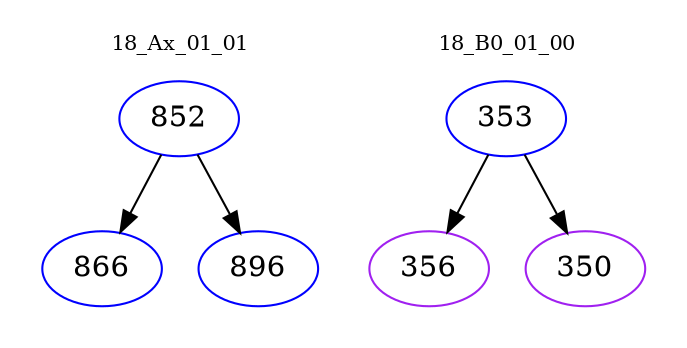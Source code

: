 digraph{
subgraph cluster_0 {
color = white
label = "18_Ax_01_01";
fontsize=10;
T0_852 [label="852", color="blue"]
T0_852 -> T0_866 [color="black"]
T0_866 [label="866", color="blue"]
T0_852 -> T0_896 [color="black"]
T0_896 [label="896", color="blue"]
}
subgraph cluster_1 {
color = white
label = "18_B0_01_00";
fontsize=10;
T1_353 [label="353", color="blue"]
T1_353 -> T1_356 [color="black"]
T1_356 [label="356", color="purple"]
T1_353 -> T1_350 [color="black"]
T1_350 [label="350", color="purple"]
}
}
